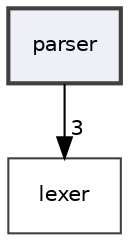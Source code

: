 digraph "parser"
{
 // LATEX_PDF_SIZE
  edge [fontname="Helvetica",fontsize="10",labelfontname="Helvetica",labelfontsize="10"];
  node [fontname="Helvetica",fontsize="10",shape=record];
  compound=true
  dir_572890c148f68441e050f6560d78312b [shape=box, label="parser", style="filled,bold,", fillcolor="#edf0f7", color="grey25", URL="dir_572890c148f68441e050f6560d78312b.html"];
  dir_cb836fcfc4cd05d6688b5407f9ff7db1 [shape=box, label="lexer", style="", fillcolor="#edf0f7", color="grey25", URL="dir_cb836fcfc4cd05d6688b5407f9ff7db1.html"];
  dir_572890c148f68441e050f6560d78312b->dir_cb836fcfc4cd05d6688b5407f9ff7db1 [headlabel="3", labeldistance=1.5 headhref="dir_000001_000000.html"];
}
